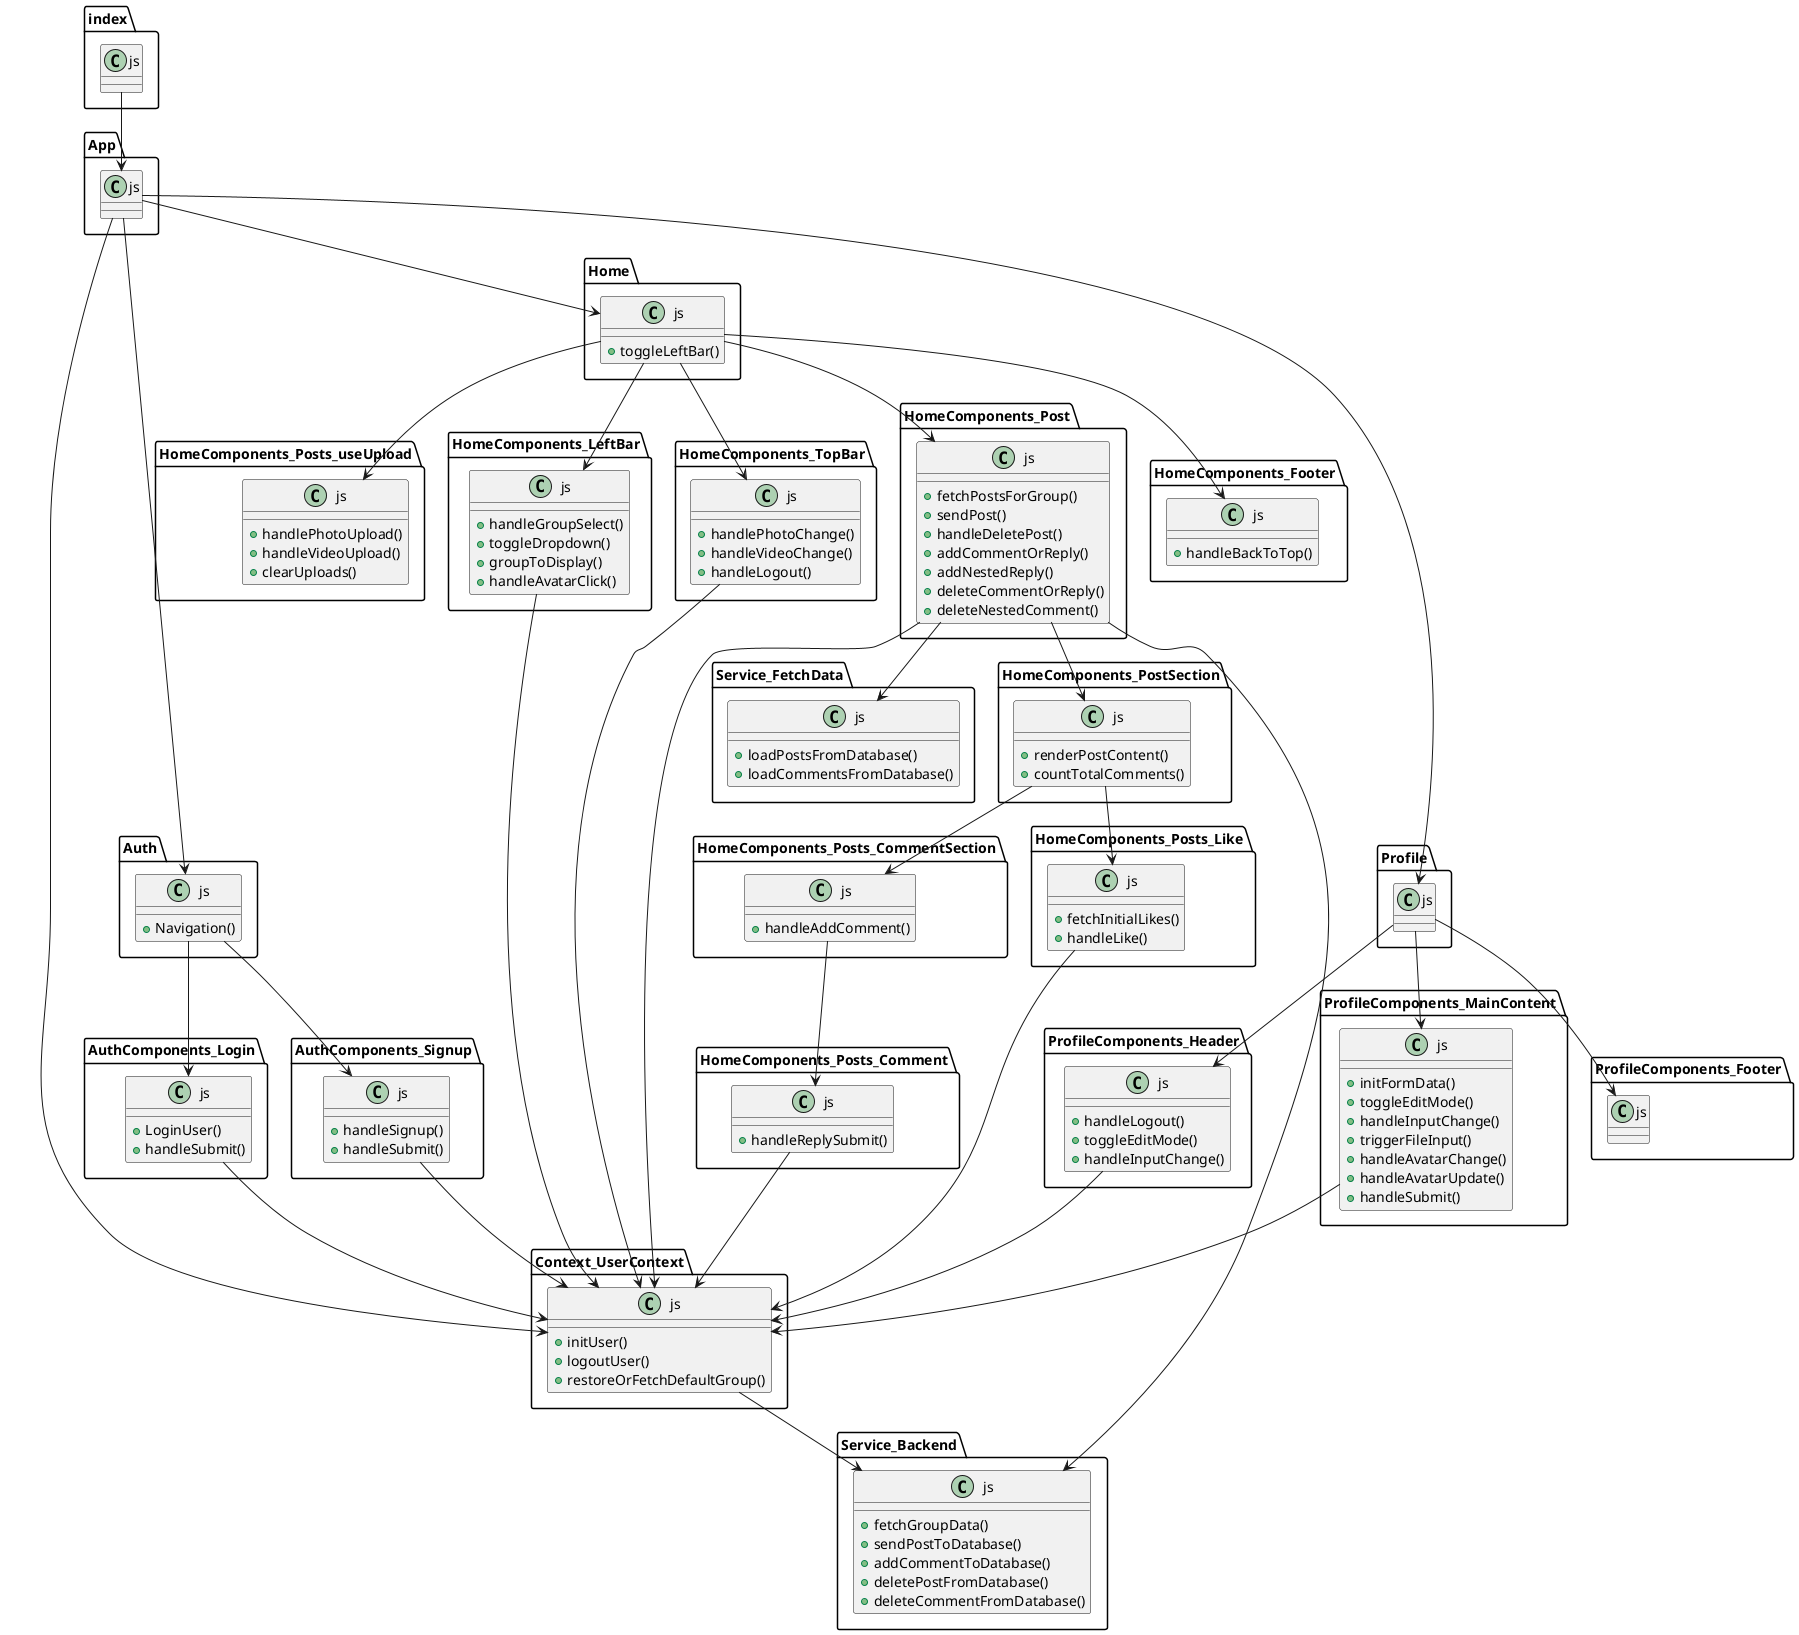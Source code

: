 @startuml Ghostapp Class Diagram
class "App.js" {
}
"App.js" --> "Auth.js"
"App.js" --> "Context_UserContext.js"
"App.js" --> "Home.js"
"App.js" --> "Profile.js"
class "Auth.js" {
    + Navigation()
}
"Auth.js" --> "AuthComponents_Login.js"
"Auth.js" --> "AuthComponents_Signup.js"
class "AuthComponents_Login.js" {
    + LoginUser()
    + handleSubmit()
}
"AuthComponents_Login.js" --> "Context_UserContext.js"
class "Context_UserContext.js" {
    + initUser()
    + logoutUser()
    + restoreOrFetchDefaultGroup()
}
"Context_UserContext.js" --> "Service_Backend.js"
class "Service_Backend.js" {
    + fetchGroupData()
    + sendPostToDatabase()
    + addCommentToDatabase()
    + deletePostFromDatabase()
    + deleteCommentFromDatabase()
}
class "AuthComponents_Signup.js" {
    + handleSignup()
    + handleSubmit()
}
"AuthComponents_Signup.js" --> "Context_UserContext.js"
class "Home.js" {
    + toggleLeftBar()
  
}
"Home.js" --> "HomeComponents_Footer.js"
"Home.js" --> "HomeComponents_LeftBar.js"
"Home.js" --> "HomeComponents_Post.js"
"Home.js" --> "HomeComponents_Posts_useUpload.js"
"Home.js" --> "HomeComponents_TopBar.js"
class "HomeComponents_Footer.js" {
    + handleBackToTop()
}
class "HomeComponents_LeftBar.js" {
    + handleGroupSelect()
    + toggleDropdown()
    + groupToDisplay()
    + handleAvatarClick()
}
"HomeComponents_LeftBar.js" --> "Context_UserContext.js"
class "HomeComponents_Post.js" {
    + fetchPostsForGroup()
    + sendPost()
    + handleDeletePost()
    + addCommentOrReply()
    + addNestedReply()
    + deleteCommentOrReply()
    + deleteNestedComment()
}
"HomeComponents_Post.js" --> "Context_UserContext.js"
"HomeComponents_Post.js" --> "Service_Backend.js"
"HomeComponents_Post.js" --> "Service_FetchData.js"
"HomeComponents_Post.js" --> "HomeComponents_PostSection.js"
class "Service_FetchData.js" {
    + loadPostsFromDatabase()
    + loadCommentsFromDatabase()
}
class "HomeComponents_PostSection.js" {
    + renderPostContent()
    + countTotalComments()
}
"HomeComponents_PostSection.js" --> "HomeComponents_Posts_CommentSection.js"
"HomeComponents_PostSection.js" --> "HomeComponents_Posts_Like.js"
class "HomeComponents_Posts_CommentSection.js" {
    +  handleAddComment()
}
"HomeComponents_Posts_CommentSection.js" --> "HomeComponents_Posts_Comment.js"
class "HomeComponents_Posts_Comment.js" {
    + handleReplySubmit()
}
"HomeComponents_Posts_Comment.js" --> "Context_UserContext.js"
class "HomeComponents_Posts_Like.js" {
    + fetchInitialLikes()
    + handleLike()
}
"HomeComponents_Posts_Like.js" --> "Context_UserContext.js"
class "HomeComponents_Posts_useUpload.js" {
    + handlePhotoUpload()
    + handleVideoUpload()
    + clearUploads()
}
class "HomeComponents_TopBar.js" {
    + handlePhotoChange()
    + handleVideoChange()
    + handleLogout()
}
"HomeComponents_TopBar.js" --> "Context_UserContext.js"
class "Profile.js" {
}
"Profile.js" --> "ProfileComponents_Footer.js"
"Profile.js" --> "ProfileComponents_Header.js"
"Profile.js" --> "ProfileComponents_MainContent.js"
class "ProfileComponents_Footer.js" {
}
class "ProfileComponents_Header.js" {
    + handleLogout()
    + toggleEditMode()
    + handleInputChange()
}
"ProfileComponents_Header.js" --> "Context_UserContext.js"
class "ProfileComponents_MainContent.js" {
    + initFormData()
    + toggleEditMode()
    + handleInputChange()
    + triggerFileInput()
    + handleAvatarChange()
    + handleAvatarUpdate()
    + handleSubmit()
}
"ProfileComponents_MainContent.js" --> "Context_UserContext.js"
class "index.js" {
}
"index.js" --> "App.js"
@enduml